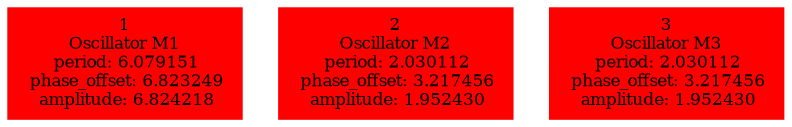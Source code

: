  digraph g{ forcelabels=true;
1 [label=<1<BR />Oscillator M1<BR /> period: 6.079151<BR /> phase_offset: 6.823249<BR /> amplitude: 6.824218>, shape=box,color=red,style=filled,fontsize=8];2 [label=<2<BR />Oscillator M2<BR /> period: 2.030112<BR /> phase_offset: 3.217456<BR /> amplitude: 1.952430>, shape=box,color=red,style=filled,fontsize=8];3 [label=<3<BR />Oscillator M3<BR /> period: 2.030112<BR /> phase_offset: 3.217456<BR /> amplitude: 1.952430>, shape=box,color=red,style=filled,fontsize=8]; }
